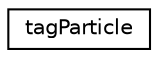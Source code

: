 digraph "Graphical Class Hierarchy"
{
 // LATEX_PDF_SIZE
  edge [fontname="Helvetica",fontsize="10",labelfontname="Helvetica",labelfontsize="10"];
  node [fontname="Helvetica",fontsize="10",shape=record];
  rankdir="LR";
  Node0 [label="tagParticle",height=0.2,width=0.4,color="black", fillcolor="white", style="filled",URL="$structtag_particle.html",tooltip=" "];
}
